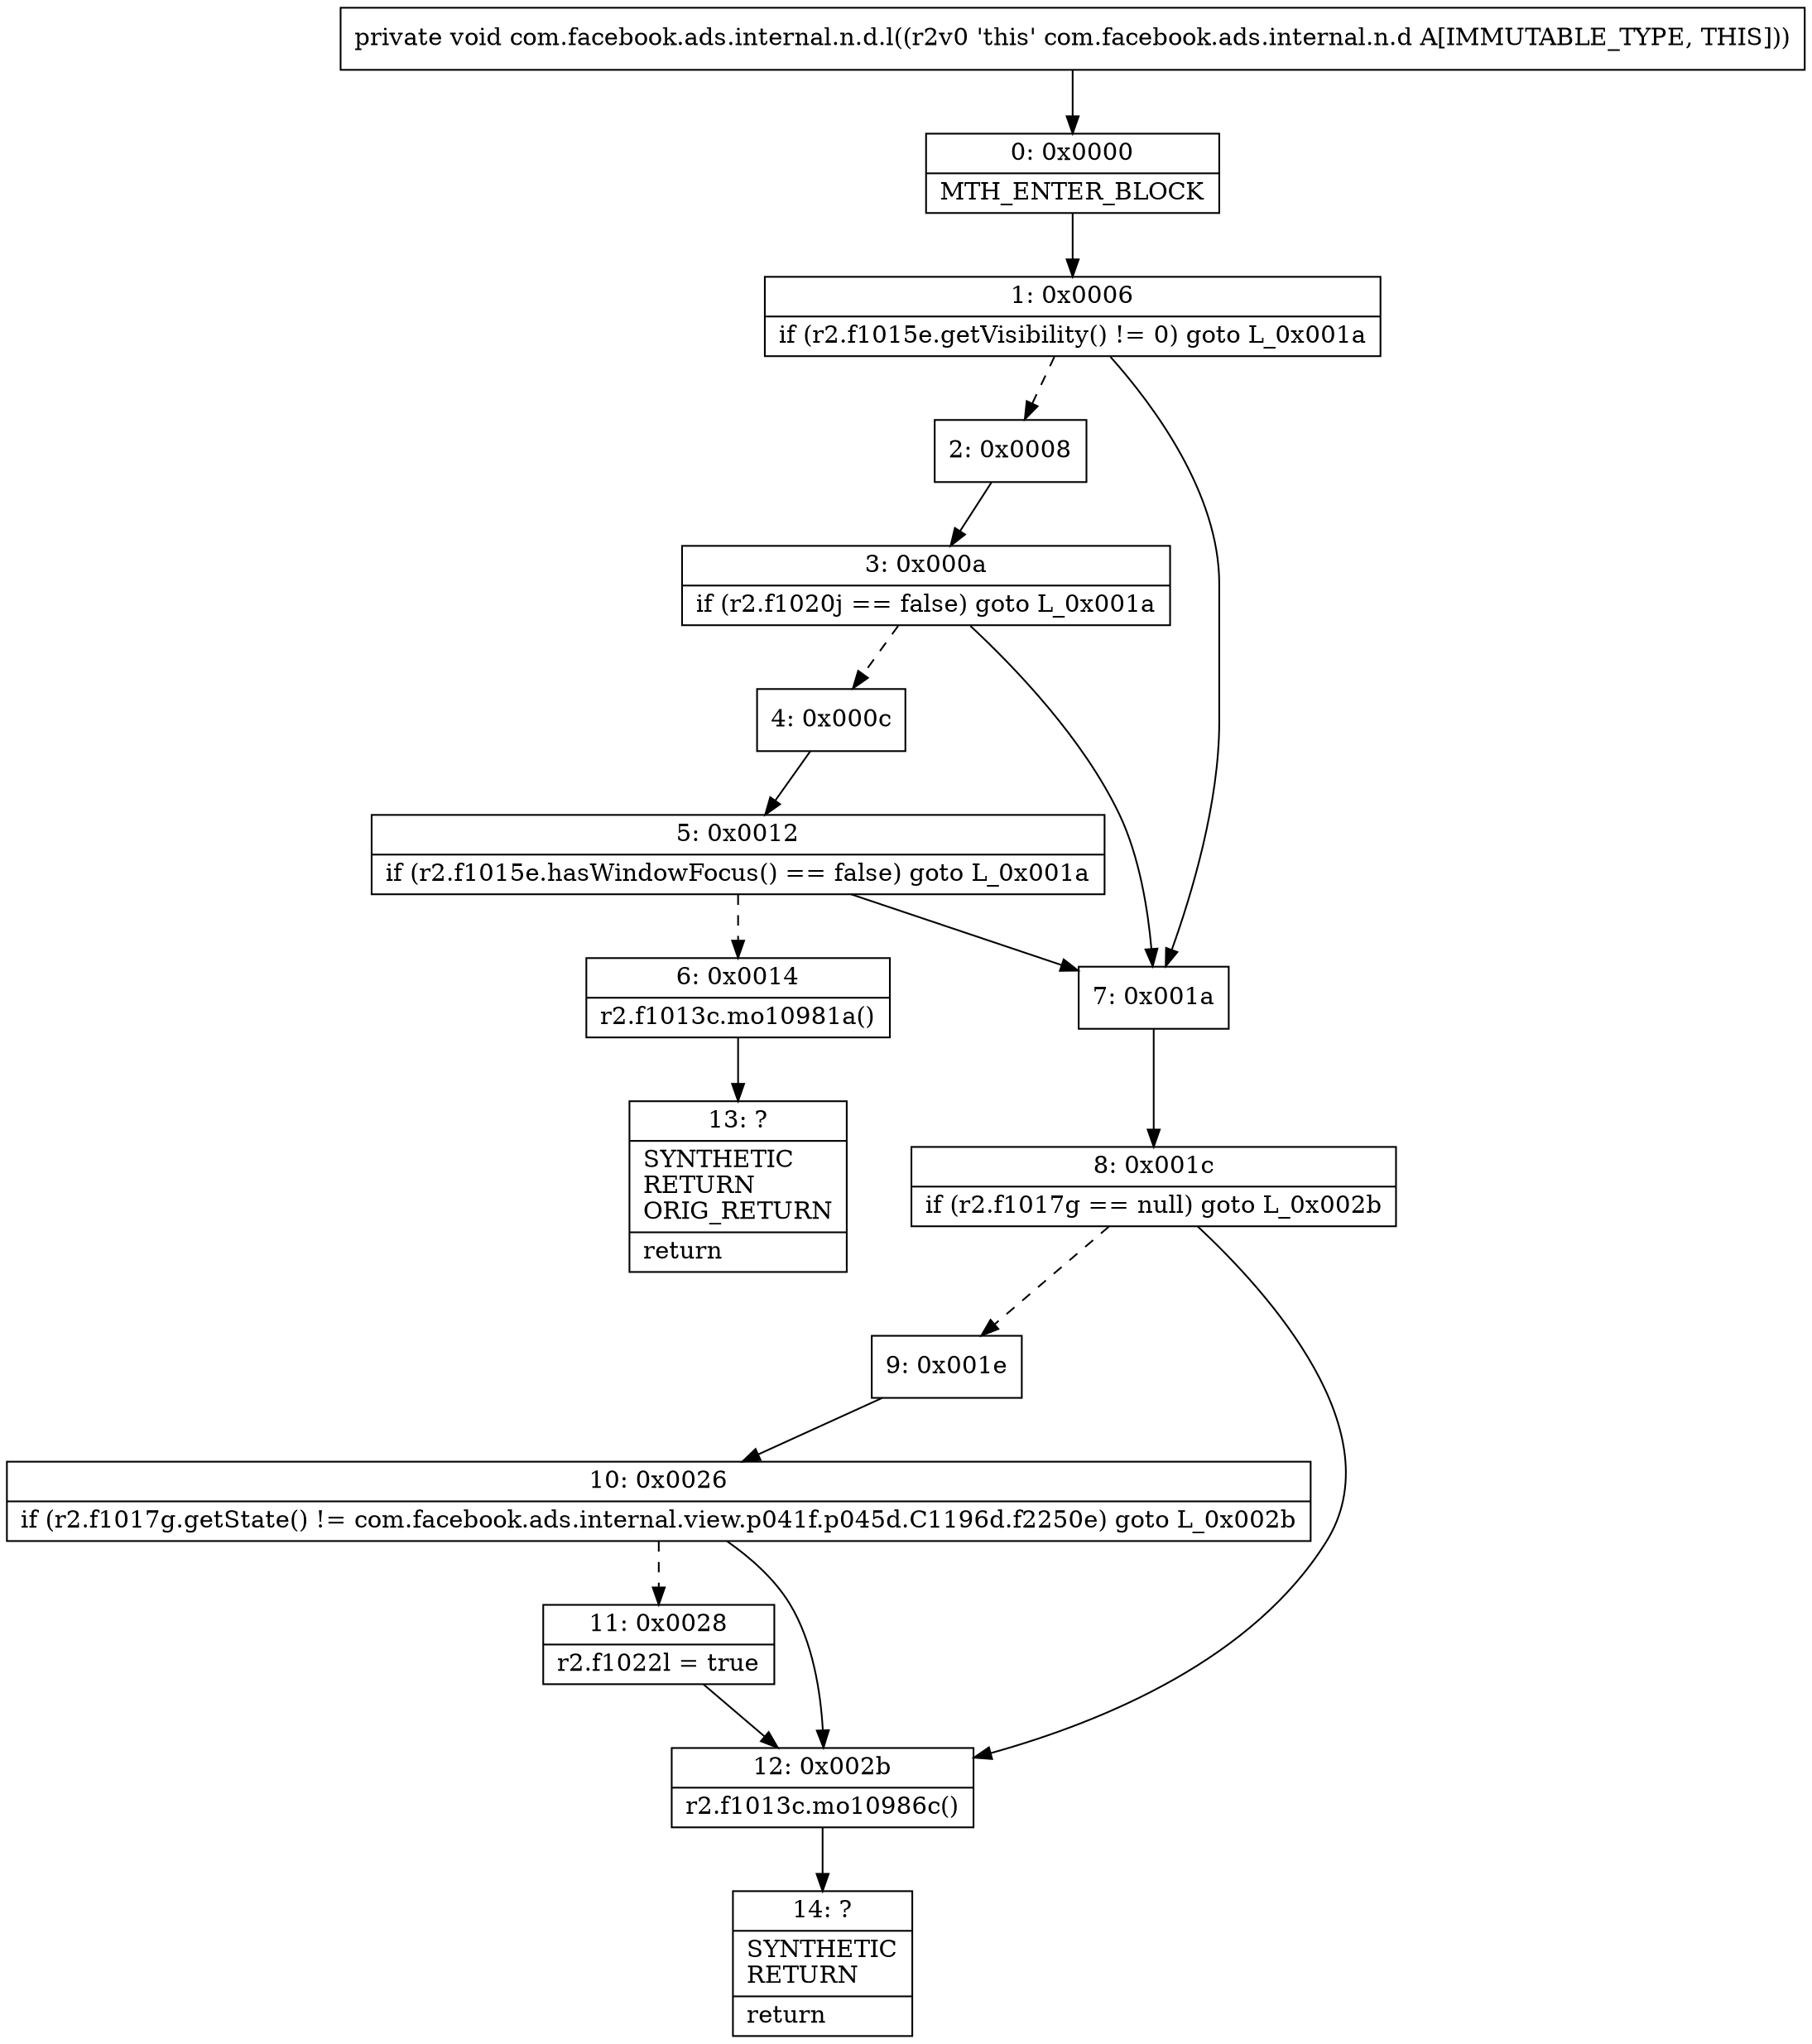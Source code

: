 digraph "CFG forcom.facebook.ads.internal.n.d.l()V" {
Node_0 [shape=record,label="{0\:\ 0x0000|MTH_ENTER_BLOCK\l}"];
Node_1 [shape=record,label="{1\:\ 0x0006|if (r2.f1015e.getVisibility() != 0) goto L_0x001a\l}"];
Node_2 [shape=record,label="{2\:\ 0x0008}"];
Node_3 [shape=record,label="{3\:\ 0x000a|if (r2.f1020j == false) goto L_0x001a\l}"];
Node_4 [shape=record,label="{4\:\ 0x000c}"];
Node_5 [shape=record,label="{5\:\ 0x0012|if (r2.f1015e.hasWindowFocus() == false) goto L_0x001a\l}"];
Node_6 [shape=record,label="{6\:\ 0x0014|r2.f1013c.mo10981a()\l}"];
Node_7 [shape=record,label="{7\:\ 0x001a}"];
Node_8 [shape=record,label="{8\:\ 0x001c|if (r2.f1017g == null) goto L_0x002b\l}"];
Node_9 [shape=record,label="{9\:\ 0x001e}"];
Node_10 [shape=record,label="{10\:\ 0x0026|if (r2.f1017g.getState() != com.facebook.ads.internal.view.p041f.p045d.C1196d.f2250e) goto L_0x002b\l}"];
Node_11 [shape=record,label="{11\:\ 0x0028|r2.f1022l = true\l}"];
Node_12 [shape=record,label="{12\:\ 0x002b|r2.f1013c.mo10986c()\l}"];
Node_13 [shape=record,label="{13\:\ ?|SYNTHETIC\lRETURN\lORIG_RETURN\l|return\l}"];
Node_14 [shape=record,label="{14\:\ ?|SYNTHETIC\lRETURN\l|return\l}"];
MethodNode[shape=record,label="{private void com.facebook.ads.internal.n.d.l((r2v0 'this' com.facebook.ads.internal.n.d A[IMMUTABLE_TYPE, THIS])) }"];
MethodNode -> Node_0;
Node_0 -> Node_1;
Node_1 -> Node_2[style=dashed];
Node_1 -> Node_7;
Node_2 -> Node_3;
Node_3 -> Node_4[style=dashed];
Node_3 -> Node_7;
Node_4 -> Node_5;
Node_5 -> Node_6[style=dashed];
Node_5 -> Node_7;
Node_6 -> Node_13;
Node_7 -> Node_8;
Node_8 -> Node_9[style=dashed];
Node_8 -> Node_12;
Node_9 -> Node_10;
Node_10 -> Node_11[style=dashed];
Node_10 -> Node_12;
Node_11 -> Node_12;
Node_12 -> Node_14;
}

